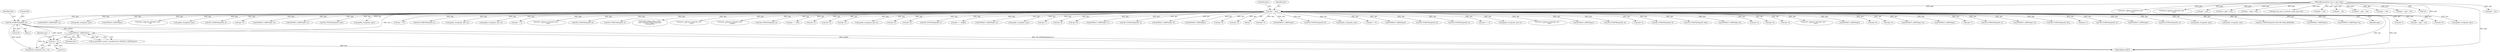 digraph "0_tcpdump_af2cf04a9394c1a56227c2289ae8da262828294a@pointer" {
"1000466" [label="(Call,tptr + 4)"];
"1000462" [label="(Call,EXTRACT_32BITS(tptr))"];
"1000143" [label="(Call,tptr = pptr)"];
"1000128" [label="(MethodParameterIn,const u_char *pptr)"];
"1000446" [label="(Call,ND_TCHECK2(tptr[0], 8))"];
"1002110" [label="(Call,tptr-3)"];
"1002266" [label="(Call,tptr+6)"];
"1002498" [label="(Call,ipaddr_string(ndo, tptr))"];
"1002261" [label="(Call,EXTRACT_32BITS(tptr+2))"];
"1000568" [label="(Call,ipaddr_string(ndo, tptr))"];
"1000494" [label="(Call,EXTRACT_32BITS(tptr))"];
"1002397" [label="(Call,print_unknown_data(ndo, tptr, \"\n\t      \", 8))"];
"1000332" [label="(Call,ipaddr_string(ndo, tptr))"];
"1000322" [label="(Call,ND_TCHECK2(tptr[0], 4))"];
"1002219" [label="(Call,tptr+4)"];
"1002376" [label="(Call,EXTRACT_16BITS(tptr+4))"];
"1002218" [label="(Call,EXTRACT_32BITS(tptr+4))"];
"1000147" [label="(Identifier,tlen)"];
"1001092" [label="(Call,ND_TCHECK2(tptr[0], tlen))"];
"1002535" [label="(Call,ipaddr_string(ndo, tptr))"];
"1000207" [label="(Call,tptr < pptr + len)"];
"1002406" [label="(Call,tptr +=8)"];
"1000348" [label="(Call,ND_TCHECK2(tptr[0], 4))"];
"1002238" [label="(Call,ipaddr_string(ndo, tptr+2))"];
"1002222" [label="(Call,ipaddr_string(ndo, tptr+4))"];
"1000543" [label="(Call,tptr +=4)"];
"1001634" [label="(Call,print_unknown_data(ndo, tptr, \"\n\t    \", tlen))"];
"1002487" [label="(Call,ND_TCHECK2(tptr[0], 8))"];
"1002140" [label="(Call,pptr + len)"];
"1000487" [label="(Call,ND_TCHECK2(tptr[0], 4))"];
"1000171" [label="(Call,tok2str(bgp_origin_values,\n\t\t\t\t\t\t\"Unknown Origin Typecode\",\n\t\t\t\t\t\ttptr[0]))"];
"1000463" [label="(Identifier,tptr)"];
"1002571" [label="(Call,print_unknown_data(ndo, tptr, \"\n\t      \", tlen))"];
"1002654" [label="(Call,print_unknown_data(ndo, tptr,\"\n\t      \", length))"];
"1002466" [label="(Call,ND_TCHECK2(tptr[0], 8))"];
"1001116" [label="(Call,tptr += tlen)"];
"1002373" [label="(Call,tptr+3)"];
"1002451" [label="(Call,tptr+2)"];
"1002368" [label="(Call,tptr+2)"];
"1002303" [label="(Call,ipaddr_string(ndo, tptr+2))"];
"1002921" [label="(Call,print_unknown_data(ndo, pptr, \"\n\t    \", len))"];
"1002276" [label="(Call,tptr+2)"];
"1002319" [label="(Call,tptr+2)"];
"1000616" [label="(Call,ND_TCHECK2(tptr[0], 3))"];
"1002659" [label="(Call,tptr += length)"];
"1002275" [label="(Call,EXTRACT_32BITS(tptr+2))"];
"1002518" [label="(Call,ipaddr_string(ndo, tptr))"];
"1002601" [label="(Call,tptr+1)"];
"1002388" [label="(Call,tptr+2)"];
"1000450" [label="(Literal,8)"];
"1002350" [label="(Call,tptr+6)"];
"1002600" [label="(Call,EXTRACT_16BITS(tptr+1))"];
"1002508" [label="(Call,ND_TCHECK2(tptr[0], 4))"];
"1002940" [label="(Call,print_unknown_data(ndo, pptr, \"\n\t    \", len))"];
"1002950" [label="(MethodReturn,RET)"];
"1002450" [label="(Call,EXTRACT_24BITS(tptr+2))"];
"1000144" [label="(Identifier,tptr)"];
"1000446" [label="(Call,ND_TCHECK2(tptr[0], 8))"];
"1000128" [label="(MethodParameterIn,const u_char *pptr)"];
"1000407" [label="(Call,EXTRACT_16BITS(tptr))"];
"1002224" [label="(Call,tptr+4)"];
"1000466" [label="(Call,tptr + 4)"];
"1002305" [label="(Call,tptr+2)"];
"1000131" [label="(Block,)"];
"1000462" [label="(Call,EXTRACT_32BITS(tptr))"];
"1002377" [label="(Call,tptr+4)"];
"1000358" [label="(Call,EXTRACT_32BITS(tptr))"];
"1000143" [label="(Call,tptr = pptr)"];
"1002544" [label="(Call,ND_TCHECK2(tptr[0], 8))"];
"1002477" [label="(Call,ipaddr_string(ndo, tptr))"];
"1002455" [label="(Call,tptr +=5)"];
"1001666" [label="(Call,EXTRACT_16BITS(tptr))"];
"1002524" [label="(Call,ND_TCHECK2(tptr[0], 8))"];
"1000558" [label="(Call,ND_TCHECK2(tptr[0], 4))"];
"1002604" [label="(Call,tptr += 3)"];
"1001188" [label="(Call,pptr + len)"];
"1001710" [label="(Call,tptr < pptr + len)"];
"1002317" [label="(Call,ipaddr_string(ndo, tptr+2))"];
"1002138" [label="(Call,tptr = pptr + len)"];
"1000683" [label="(Call,print_unknown_data(ndo, tptr, \"\n\t    \", tlen))"];
"1002879" [label="(Call,EXTRACT_32BITS(tptr))"];
"1000457" [label="(Call,as_printf(ndo, astostr, sizeof(astostr), EXTRACT_32BITS(tptr)))"];
"1000588" [label="(Call,ND_TCHECK2(tptr[0], 4))"];
"1002240" [label="(Call,tptr+2)"];
"1002414" [label="(Call,ND_TCHECK2(tptr[0], 5))"];
"1000664" [label="(Call,ND_TCHECK2(tptr[0], tlen))"];
"1002243" [label="(Call,EXTRACT_16BITS(tptr+6))"];
"1002214" [label="(Call,tptr+2)"];
"1002244" [label="(Call,tptr+6)"];
"1000453" [label="(Identifier,ndo)"];
"1002344" [label="(Call,tptr+6)"];
"1001111" [label="(Call,print_unknown_data(ndo, tptr, \"\n\t    \", tlen))"];
"1000623" [label="(Call,EXTRACT_16BITS(tptr))"];
"1000201" [label="(Call,bgp_attr_get_as_size(ndo, atype, pptr, len))"];
"1001712" [label="(Call,pptr + len)"];
"1002327" [label="(Call,tptr+6)"];
"1001644" [label="(Call,pptr + len)"];
"1002262" [label="(Call,tptr+2)"];
"1001642" [label="(Call,tptr = pptr + len)"];
"1002387" [label="(Call,EXTRACT_16BITS(tptr+2))"];
"1002687" [label="(Call,EXTRACT_32BITS(tptr))"];
"1002334" [label="(Call,tptr+7)"];
"1002170" [label="(Call,ND_TCHECK2(tptr[0], 2))"];
"1002213" [label="(Call,EXTRACT_16BITS(tptr+2))"];
"1000464" [label="(Call,ipaddr_string(ndo, tptr + 4))"];
"1000386" [label="(Call,ND_TCHECK2(tptr[0], len))"];
"1002422" [label="(Call,tptr+1)"];
"1002667" [label="(Call,ND_TCHECK2(tptr[0], 4))"];
"1000427" [label="(Call,EXTRACT_32BITS(tptr))"];
"1000468" [label="(Literal,4)"];
"1000209" [label="(Call,pptr + len)"];
"1000447" [label="(Call,tptr[0])"];
"1000151" [label="(Block,)"];
"1001186" [label="(Call,tptr < pptr + len)"];
"1002589" [label="(Call,ND_TCHECK2(tptr[0], 3))"];
"1002555" [label="(Call,ipaddr_string(ndo, tptr))"];
"1000599" [label="(Call,ipaddr_string(ndo, tptr))"];
"1000467" [label="(Identifier,tptr)"];
"1001659" [label="(Call,ND_TCHECK2(tptr[0], BGP_MP_NLRI_MINSIZE))"];
"1002177" [label="(Call,EXTRACT_16BITS(tptr))"];
"1002265" [label="(Call,EXTRACT_16BITS(tptr+6))"];
"1000145" [label="(Identifier,pptr)"];
"1000466" -> "1000464"  [label="AST: "];
"1000466" -> "1000468"  [label="CFG: "];
"1000467" -> "1000466"  [label="AST: "];
"1000468" -> "1000466"  [label="AST: "];
"1000464" -> "1000466"  [label="CFG: "];
"1000466" -> "1002950"  [label="DDG: tptr"];
"1000462" -> "1000466"  [label="DDG: tptr"];
"1000446" -> "1000466"  [label="DDG: tptr[0]"];
"1000462" -> "1000457"  [label="AST: "];
"1000462" -> "1000463"  [label="CFG: "];
"1000463" -> "1000462"  [label="AST: "];
"1000457" -> "1000462"  [label="CFG: "];
"1000462" -> "1000457"  [label="DDG: tptr"];
"1000143" -> "1000462"  [label="DDG: tptr"];
"1000446" -> "1000462"  [label="DDG: tptr[0]"];
"1000462" -> "1000464"  [label="DDG: tptr"];
"1000143" -> "1000131"  [label="AST: "];
"1000143" -> "1000145"  [label="CFG: "];
"1000144" -> "1000143"  [label="AST: "];
"1000145" -> "1000143"  [label="AST: "];
"1000147" -> "1000143"  [label="CFG: "];
"1000143" -> "1002950"  [label="DDG: tptr"];
"1000143" -> "1002950"  [label="DDG: pptr"];
"1000128" -> "1000143"  [label="DDG: pptr"];
"1000143" -> "1000171"  [label="DDG: tptr"];
"1000143" -> "1000207"  [label="DDG: tptr"];
"1000143" -> "1000322"  [label="DDG: tptr"];
"1000143" -> "1000332"  [label="DDG: tptr"];
"1000143" -> "1000348"  [label="DDG: tptr"];
"1000143" -> "1000358"  [label="DDG: tptr"];
"1000143" -> "1000386"  [label="DDG: tptr"];
"1000143" -> "1000407"  [label="DDG: tptr"];
"1000143" -> "1000427"  [label="DDG: tptr"];
"1000143" -> "1000446"  [label="DDG: tptr"];
"1000143" -> "1000487"  [label="DDG: tptr"];
"1000143" -> "1000494"  [label="DDG: tptr"];
"1000143" -> "1000543"  [label="DDG: tptr"];
"1000143" -> "1000558"  [label="DDG: tptr"];
"1000143" -> "1000568"  [label="DDG: tptr"];
"1000143" -> "1000588"  [label="DDG: tptr"];
"1000143" -> "1000599"  [label="DDG: tptr"];
"1000143" -> "1000616"  [label="DDG: tptr"];
"1000143" -> "1000623"  [label="DDG: tptr"];
"1000143" -> "1000664"  [label="DDG: tptr"];
"1000143" -> "1000683"  [label="DDG: tptr"];
"1000143" -> "1001092"  [label="DDG: tptr"];
"1000143" -> "1001111"  [label="DDG: tptr"];
"1000143" -> "1001116"  [label="DDG: tptr"];
"1000143" -> "1001634"  [label="DDG: tptr"];
"1000143" -> "1001659"  [label="DDG: tptr"];
"1000143" -> "1001666"  [label="DDG: tptr"];
"1000143" -> "1002110"  [label="DDG: tptr"];
"1000143" -> "1002170"  [label="DDG: tptr"];
"1000143" -> "1002177"  [label="DDG: tptr"];
"1000143" -> "1002213"  [label="DDG: tptr"];
"1000143" -> "1002214"  [label="DDG: tptr"];
"1000143" -> "1002218"  [label="DDG: tptr"];
"1000143" -> "1002219"  [label="DDG: tptr"];
"1000143" -> "1002222"  [label="DDG: tptr"];
"1000143" -> "1002224"  [label="DDG: tptr"];
"1000143" -> "1002238"  [label="DDG: tptr"];
"1000143" -> "1002240"  [label="DDG: tptr"];
"1000143" -> "1002243"  [label="DDG: tptr"];
"1000143" -> "1002244"  [label="DDG: tptr"];
"1000143" -> "1002261"  [label="DDG: tptr"];
"1000143" -> "1002262"  [label="DDG: tptr"];
"1000143" -> "1002265"  [label="DDG: tptr"];
"1000143" -> "1002266"  [label="DDG: tptr"];
"1000143" -> "1002275"  [label="DDG: tptr"];
"1000143" -> "1002276"  [label="DDG: tptr"];
"1000143" -> "1002303"  [label="DDG: tptr"];
"1000143" -> "1002305"  [label="DDG: tptr"];
"1000143" -> "1002317"  [label="DDG: tptr"];
"1000143" -> "1002319"  [label="DDG: tptr"];
"1000143" -> "1002327"  [label="DDG: tptr"];
"1000143" -> "1002334"  [label="DDG: tptr"];
"1000143" -> "1002344"  [label="DDG: tptr"];
"1000143" -> "1002350"  [label="DDG: tptr"];
"1000143" -> "1002368"  [label="DDG: tptr"];
"1000143" -> "1002373"  [label="DDG: tptr"];
"1000143" -> "1002376"  [label="DDG: tptr"];
"1000143" -> "1002377"  [label="DDG: tptr"];
"1000143" -> "1002387"  [label="DDG: tptr"];
"1000143" -> "1002388"  [label="DDG: tptr"];
"1000143" -> "1002397"  [label="DDG: tptr"];
"1000143" -> "1002406"  [label="DDG: tptr"];
"1000143" -> "1002414"  [label="DDG: tptr"];
"1000143" -> "1002422"  [label="DDG: tptr"];
"1000143" -> "1002450"  [label="DDG: tptr"];
"1000143" -> "1002451"  [label="DDG: tptr"];
"1000143" -> "1002455"  [label="DDG: tptr"];
"1000143" -> "1002466"  [label="DDG: tptr"];
"1000143" -> "1002477"  [label="DDG: tptr"];
"1000143" -> "1002487"  [label="DDG: tptr"];
"1000143" -> "1002498"  [label="DDG: tptr"];
"1000143" -> "1002508"  [label="DDG: tptr"];
"1000143" -> "1002518"  [label="DDG: tptr"];
"1000143" -> "1002524"  [label="DDG: tptr"];
"1000143" -> "1002535"  [label="DDG: tptr"];
"1000143" -> "1002544"  [label="DDG: tptr"];
"1000143" -> "1002555"  [label="DDG: tptr"];
"1000143" -> "1002571"  [label="DDG: tptr"];
"1000143" -> "1002589"  [label="DDG: tptr"];
"1000143" -> "1002600"  [label="DDG: tptr"];
"1000143" -> "1002601"  [label="DDG: tptr"];
"1000143" -> "1002604"  [label="DDG: tptr"];
"1000143" -> "1002654"  [label="DDG: tptr"];
"1000143" -> "1002659"  [label="DDG: tptr"];
"1000143" -> "1002667"  [label="DDG: tptr"];
"1000143" -> "1002687"  [label="DDG: tptr"];
"1000143" -> "1002879"  [label="DDG: tptr"];
"1000128" -> "1000125"  [label="AST: "];
"1000128" -> "1002950"  [label="DDG: pptr"];
"1000128" -> "1000201"  [label="DDG: pptr"];
"1000128" -> "1000207"  [label="DDG: pptr"];
"1000128" -> "1000209"  [label="DDG: pptr"];
"1000128" -> "1001186"  [label="DDG: pptr"];
"1000128" -> "1001188"  [label="DDG: pptr"];
"1000128" -> "1001642"  [label="DDG: pptr"];
"1000128" -> "1001644"  [label="DDG: pptr"];
"1000128" -> "1001710"  [label="DDG: pptr"];
"1000128" -> "1001712"  [label="DDG: pptr"];
"1000128" -> "1002138"  [label="DDG: pptr"];
"1000128" -> "1002140"  [label="DDG: pptr"];
"1000128" -> "1002921"  [label="DDG: pptr"];
"1000128" -> "1002940"  [label="DDG: pptr"];
"1000446" -> "1000151"  [label="AST: "];
"1000446" -> "1000450"  [label="CFG: "];
"1000447" -> "1000446"  [label="AST: "];
"1000450" -> "1000446"  [label="AST: "];
"1000453" -> "1000446"  [label="CFG: "];
"1000446" -> "1002950"  [label="DDG: tptr[0]"];
"1000446" -> "1002950"  [label="DDG: ND_TCHECK2(tptr[0], 8)"];
"1000446" -> "1000464"  [label="DDG: tptr[0]"];
}
